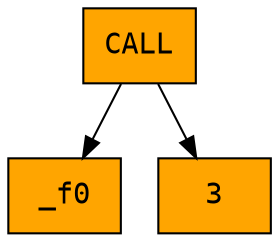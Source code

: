 digraph G {
    A[ label="CALL", shape="rectangle", fontname="courier", fillcolor="orange", style="filled" ];
    C[ label="_f0", shape="rectangle", fontname="courier" fillcolor="orange", style="filled" ];
    H[ label="3", shape="rectangle", fontname="courier" fillcolor="orange", style="filled" ];

    A -> C;
    A -> H;
}
